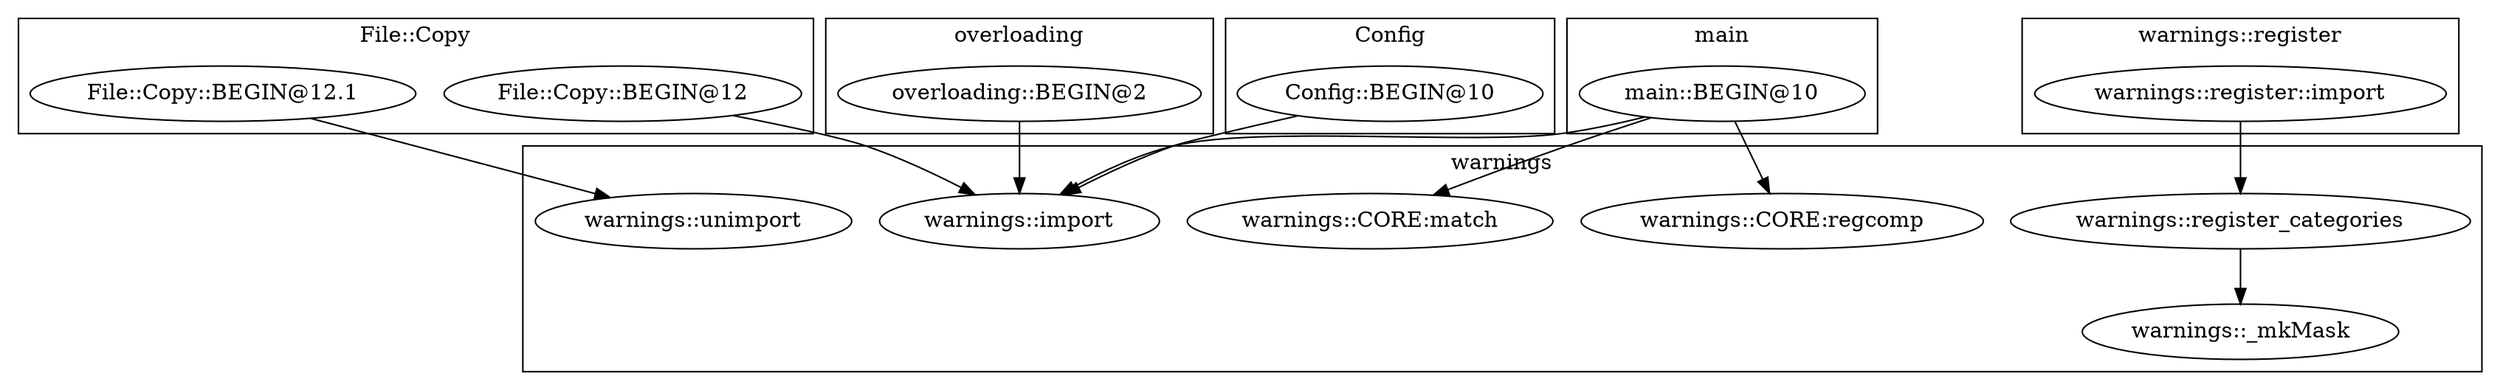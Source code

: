 digraph {
graph [overlap=false]
subgraph cluster_File_Copy {
	label="File::Copy";
	"File::Copy::BEGIN@12";
	"File::Copy::BEGIN@12.1";
}
subgraph cluster_warnings {
	label="warnings";
	"warnings::unimport";
	"warnings::CORE:regcomp";
	"warnings::register_categories";
	"warnings::_mkMask";
	"warnings::CORE:match";
	"warnings::import";
}
subgraph cluster_overloading {
	label="overloading";
	"overloading::BEGIN@2";
}
subgraph cluster_Config {
	label="Config";
	"Config::BEGIN@10";
}
subgraph cluster_main {
	label="main";
	"main::BEGIN@10";
}
subgraph cluster_warnings_register {
	label="warnings::register";
	"warnings::register::import";
}
"File::Copy::BEGIN@12.1" -> "warnings::unimport";
"main::BEGIN@10" -> "warnings::CORE:match";
"warnings::register_categories" -> "warnings::_mkMask";
"warnings::register::import" -> "warnings::register_categories";
"main::BEGIN@10" -> "warnings::import";
"Config::BEGIN@10" -> "warnings::import";
"File::Copy::BEGIN@12" -> "warnings::import";
"overloading::BEGIN@2" -> "warnings::import";
"main::BEGIN@10" -> "warnings::CORE:regcomp";
}
